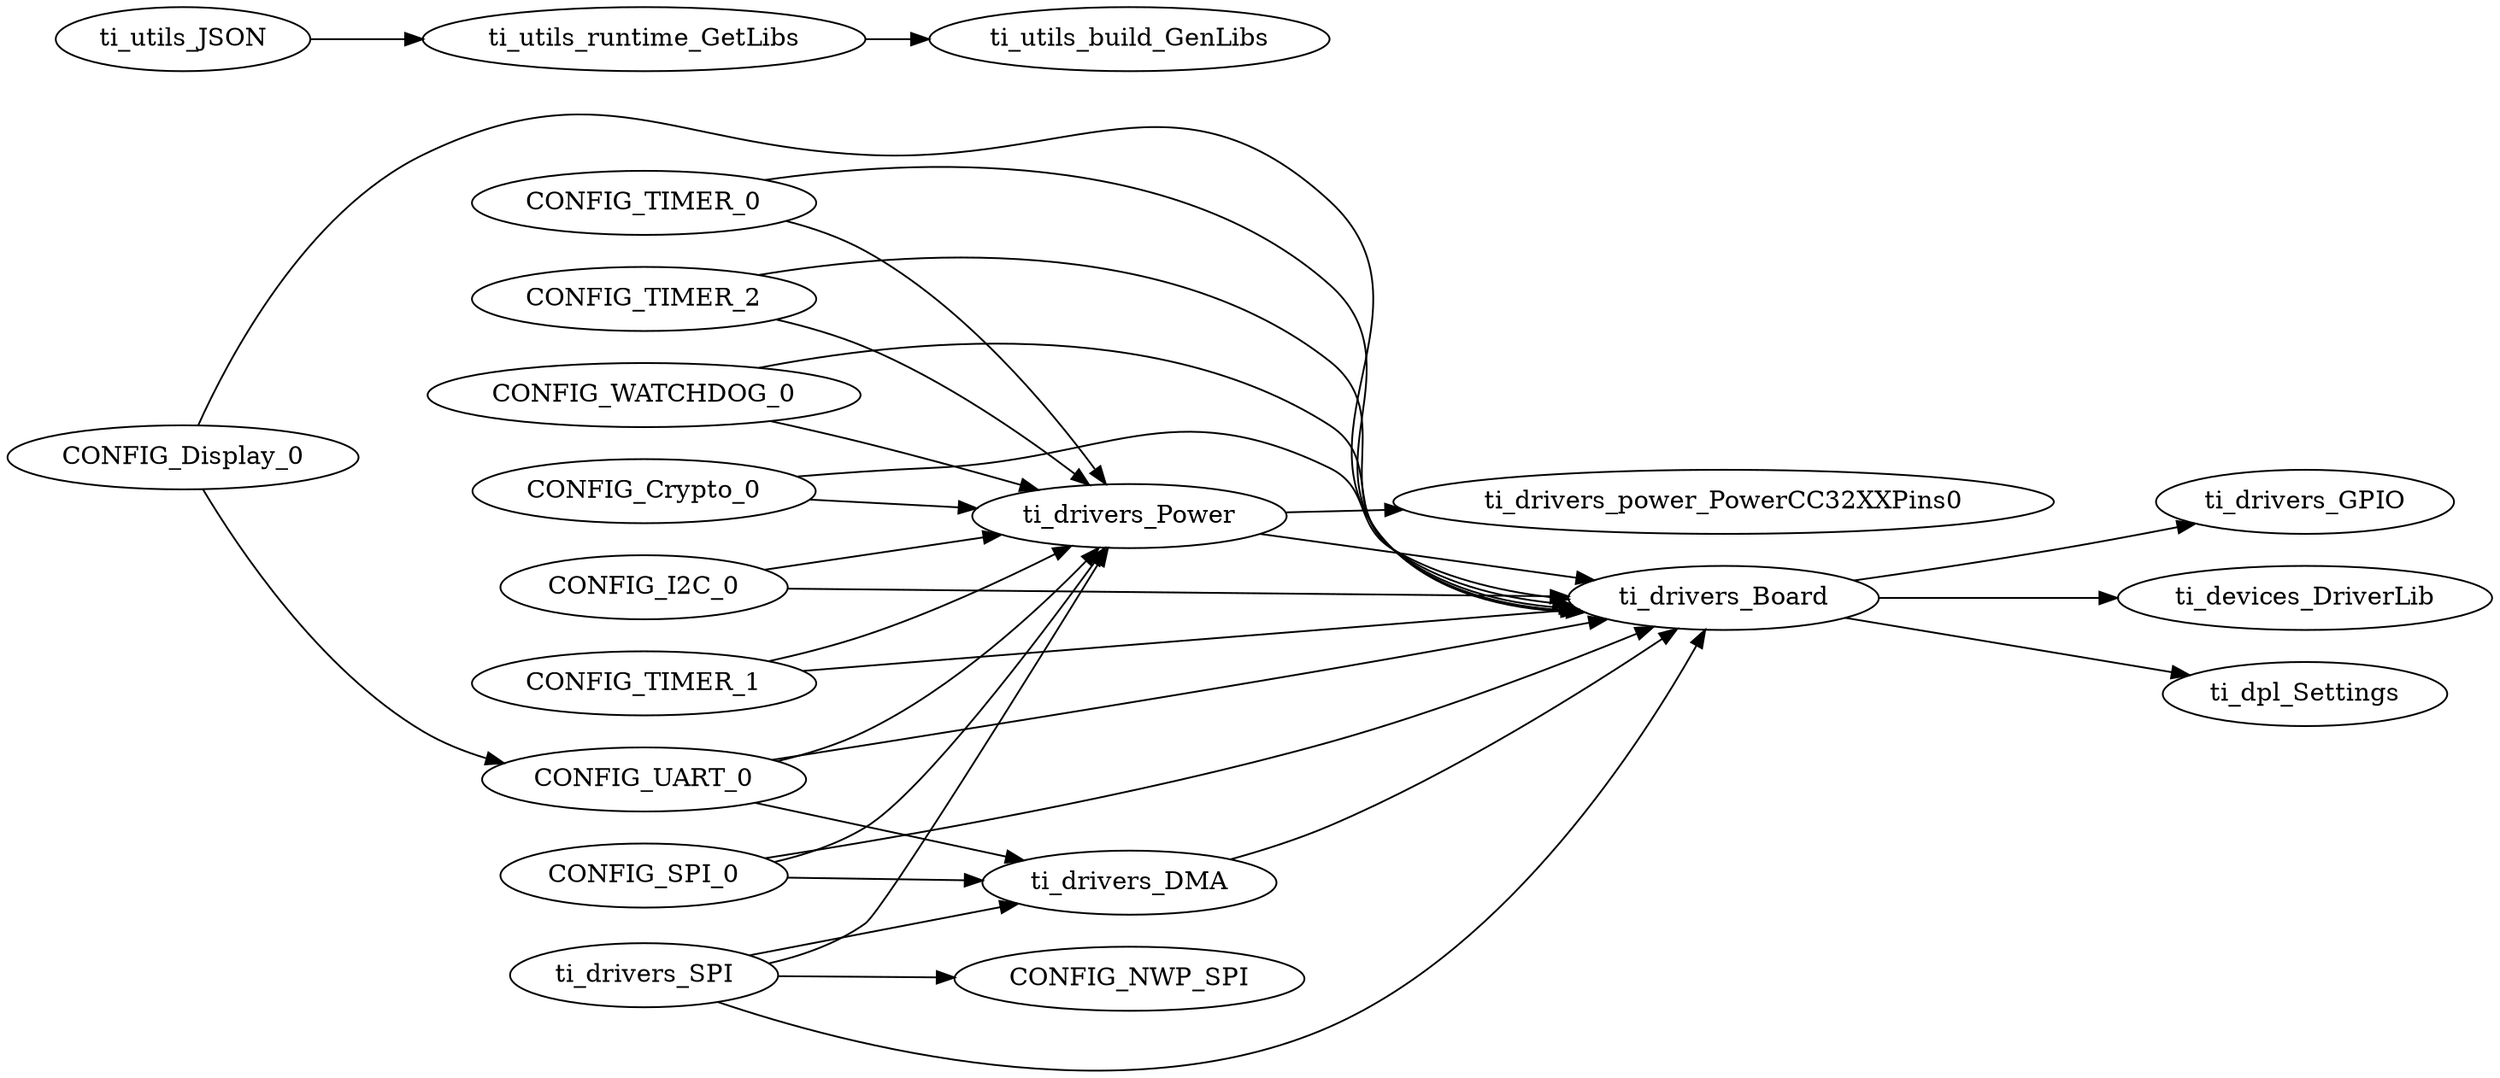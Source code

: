 digraph Model
{
    graph[rankdir=LR]

    // mod.$name=/ti/devices/DriverLib

    // mod.$name=/ti/display/Display
    CONFIG_Display_0 -> ti_drivers_Board
    CONFIG_Display_0 -> CONFIG_UART_0

    // mod.$name=/ti/dpl/Settings

    // mod.$name=/ti/drivers/Board
    ti_drivers_Board -> ti_drivers_GPIO
    ti_drivers_Board -> ti_devices_DriverLib
    ti_drivers_Board -> ti_dpl_Settings

    // mod.$name=/ti/drivers/Crypto
    CONFIG_Crypto_0 -> ti_drivers_Power
    CONFIG_Crypto_0 -> ti_drivers_Board

    // mod.$name=/ti/drivers/DMA
    ti_drivers_DMA -> ti_drivers_Board

    // mod.$name=/ti/drivers/GPIO

    // mod.$name=/ti/drivers/I2C
    CONFIG_I2C_0 -> ti_drivers_Power
    CONFIG_I2C_0 -> ti_drivers_Board

    // mod.$name=/ti/drivers/Power
    ti_drivers_Power -> ti_drivers_Board
    ti_drivers_Power -> ti_drivers_power_PowerCC32XXPins0

    // mod.$name=/ti/drivers/SPI
    ti_drivers_SPI -> ti_drivers_DMA
    ti_drivers_SPI -> ti_drivers_Power
    ti_drivers_SPI -> ti_drivers_Board
    ti_drivers_SPI -> CONFIG_NWP_SPI
    CONFIG_SPI_0 -> ti_drivers_DMA
    CONFIG_SPI_0 -> ti_drivers_Power
    CONFIG_SPI_0 -> ti_drivers_Board

    // mod.$name=/ti/drivers/Timer
    CONFIG_TIMER_0 -> ti_drivers_Power
    CONFIG_TIMER_0 -> ti_drivers_Board
    CONFIG_TIMER_1 -> ti_drivers_Power
    CONFIG_TIMER_1 -> ti_drivers_Board
    CONFIG_TIMER_2 -> ti_drivers_Power
    CONFIG_TIMER_2 -> ti_drivers_Board

    // mod.$name=/ti/drivers/UART
    CONFIG_UART_0 -> ti_drivers_DMA
    CONFIG_UART_0 -> ti_drivers_Power
    CONFIG_UART_0 -> ti_drivers_Board

    // mod.$name=/ti/drivers/Watchdog
    CONFIG_WATCHDOG_0 -> ti_drivers_Power
    CONFIG_WATCHDOG_0 -> ti_drivers_Board

    // mod.$name=/ti/drivers/net/wifi/SimpleLinkWifi

    // mod.$name=/ti/drivers/power/PowerCC32XXPins

    // mod.$name=/ti/drivers/spi/SPICC32XXNWP

    // mod.$name=/ti/utils/JSON
    ti_utils_JSON -> ti_utils_runtime_GetLibs

    // mod.$name=/ti/utils/build/GenLibs

    // mod.$name=/ti/utils/runtime/GetLibs
    ti_utils_runtime_GetLibs -> ti_utils_build_GenLibs
}
